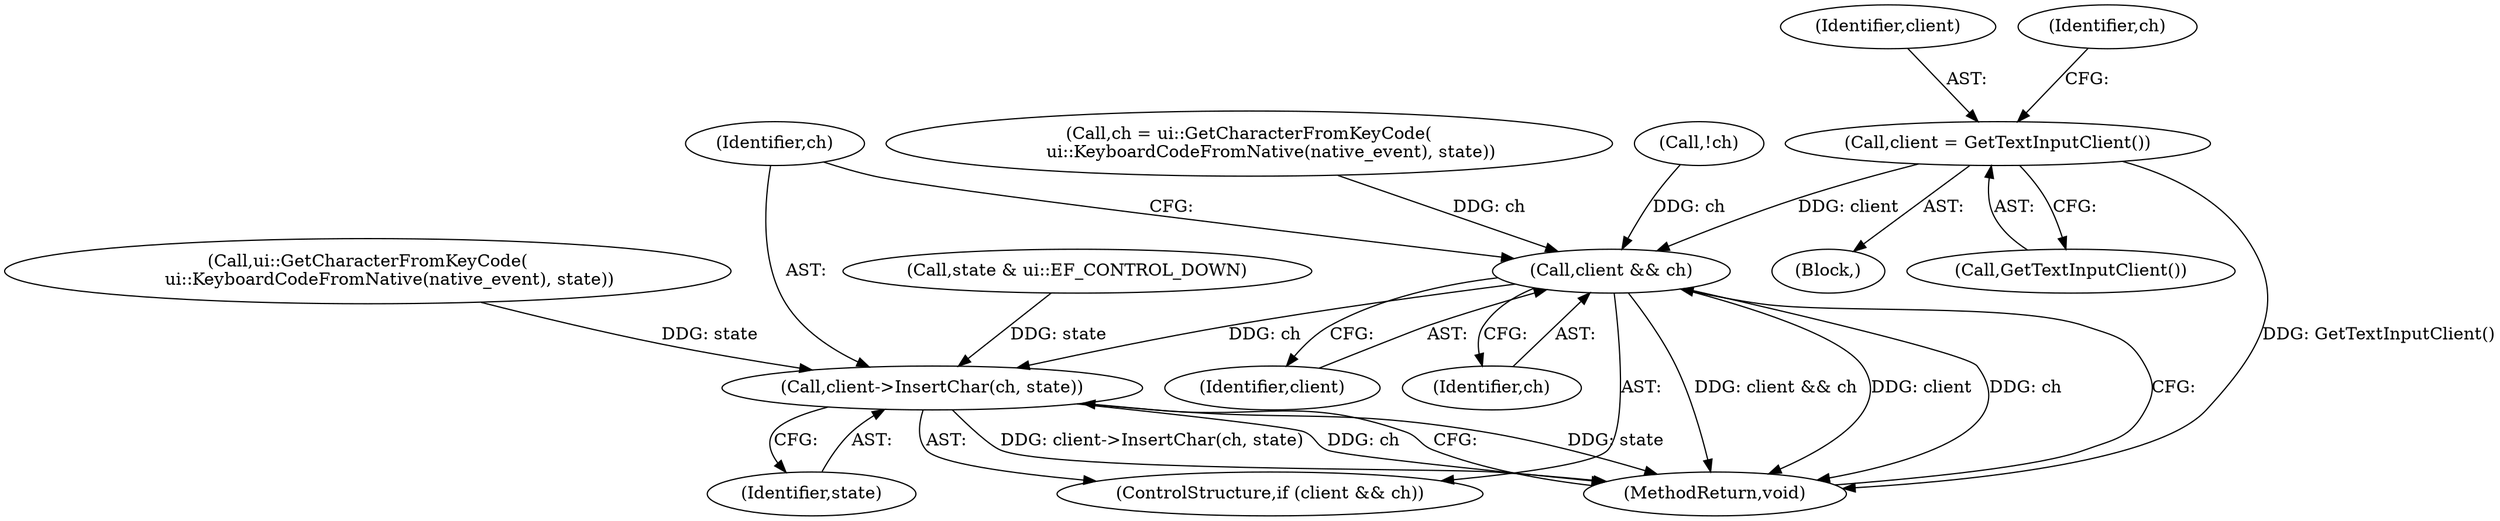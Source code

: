 digraph "0_Chrome_41a7e42ef575c10375f574145e5d023118fbd149_0@pointer" {
"1000146" [label="(Call,client = GetTextInputClient())"];
"1000173" [label="(Call,client && ch)"];
"1000176" [label="(Call,client->InsertChar(ch, state))"];
"1000147" [label="(Identifier,client)"];
"1000176" [label="(Call,client->InsertChar(ch, state))"];
"1000168" [label="(Call,ui::GetCharacterFromKeyCode(\n        ui::KeyboardCodeFromNative(native_event), state))"];
"1000177" [label="(Identifier,ch)"];
"1000166" [label="(Call,ch = ui::GetCharacterFromKeyCode(\n        ui::KeyboardCodeFromNative(native_event), state))"];
"1000148" [label="(Call,GetTextInputClient())"];
"1000155" [label="(Call,state & ui::EF_CONTROL_DOWN)"];
"1000103" [label="(Block,)"];
"1000174" [label="(Identifier,client)"];
"1000175" [label="(Identifier,ch)"];
"1000146" [label="(Call,client = GetTextInputClient())"];
"1000172" [label="(ControlStructure,if (client && ch))"];
"1000163" [label="(Call,!ch)"];
"1000178" [label="(Identifier,state)"];
"1000179" [label="(MethodReturn,void)"];
"1000173" [label="(Call,client && ch)"];
"1000151" [label="(Identifier,ch)"];
"1000146" -> "1000103"  [label="AST: "];
"1000146" -> "1000148"  [label="CFG: "];
"1000147" -> "1000146"  [label="AST: "];
"1000148" -> "1000146"  [label="AST: "];
"1000151" -> "1000146"  [label="CFG: "];
"1000146" -> "1000179"  [label="DDG: GetTextInputClient()"];
"1000146" -> "1000173"  [label="DDG: client"];
"1000173" -> "1000172"  [label="AST: "];
"1000173" -> "1000174"  [label="CFG: "];
"1000173" -> "1000175"  [label="CFG: "];
"1000174" -> "1000173"  [label="AST: "];
"1000175" -> "1000173"  [label="AST: "];
"1000177" -> "1000173"  [label="CFG: "];
"1000179" -> "1000173"  [label="CFG: "];
"1000173" -> "1000179"  [label="DDG: client && ch"];
"1000173" -> "1000179"  [label="DDG: client"];
"1000173" -> "1000179"  [label="DDG: ch"];
"1000163" -> "1000173"  [label="DDG: ch"];
"1000166" -> "1000173"  [label="DDG: ch"];
"1000173" -> "1000176"  [label="DDG: ch"];
"1000176" -> "1000172"  [label="AST: "];
"1000176" -> "1000178"  [label="CFG: "];
"1000177" -> "1000176"  [label="AST: "];
"1000178" -> "1000176"  [label="AST: "];
"1000179" -> "1000176"  [label="CFG: "];
"1000176" -> "1000179"  [label="DDG: state"];
"1000176" -> "1000179"  [label="DDG: client->InsertChar(ch, state)"];
"1000176" -> "1000179"  [label="DDG: ch"];
"1000168" -> "1000176"  [label="DDG: state"];
"1000155" -> "1000176"  [label="DDG: state"];
}
